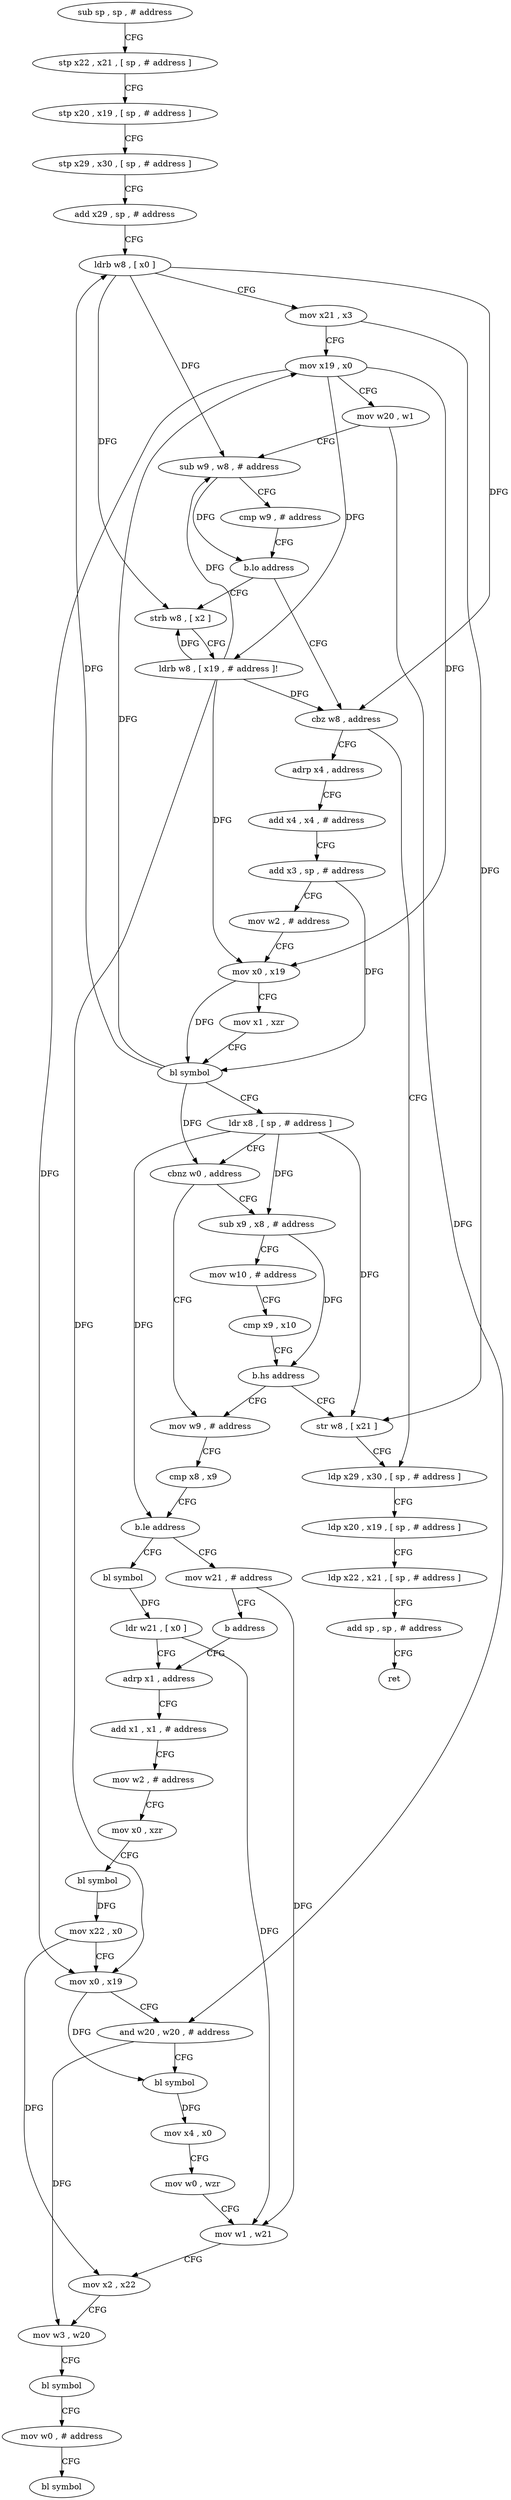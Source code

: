 digraph "func" {
"4203984" [label = "sub sp , sp , # address" ]
"4203988" [label = "stp x22 , x21 , [ sp , # address ]" ]
"4203992" [label = "stp x20 , x19 , [ sp , # address ]" ]
"4203996" [label = "stp x29 , x30 , [ sp , # address ]" ]
"4204000" [label = "add x29 , sp , # address" ]
"4204004" [label = "ldrb w8 , [ x0 ]" ]
"4204008" [label = "mov x21 , x3" ]
"4204012" [label = "mov x19 , x0" ]
"4204016" [label = "mov w20 , w1" ]
"4204020" [label = "sub w9 , w8 , # address" ]
"4204024" [label = "cmp w9 , # address" ]
"4204028" [label = "b.lo address" ]
"4204040" [label = "cbz w8 , address" ]
"4204032" [label = "strb w8 , [ x2 ]" ]
"4204100" [label = "ldp x29 , x30 , [ sp , # address ]" ]
"4204044" [label = "adrp x4 , address" ]
"4204036" [label = "ldrb w8 , [ x19 , # address ]!" ]
"4204104" [label = "ldp x20 , x19 , [ sp , # address ]" ]
"4204108" [label = "ldp x22 , x21 , [ sp , # address ]" ]
"4204112" [label = "add sp , sp , # address" ]
"4204116" [label = "ret" ]
"4204048" [label = "add x4 , x4 , # address" ]
"4204052" [label = "add x3 , sp , # address" ]
"4204056" [label = "mov w2 , # address" ]
"4204060" [label = "mov x0 , x19" ]
"4204064" [label = "mov x1 , xzr" ]
"4204068" [label = "bl symbol" ]
"4204072" [label = "ldr x8 , [ sp , # address ]" ]
"4204076" [label = "cbnz w0 , address" ]
"4204120" [label = "mov w9 , # address" ]
"4204080" [label = "sub x9 , x8 , # address" ]
"4204124" [label = "cmp x8 , x9" ]
"4204128" [label = "b.le address" ]
"4204140" [label = "bl symbol" ]
"4204132" [label = "mov w21 , # address" ]
"4204084" [label = "mov w10 , # address" ]
"4204088" [label = "cmp x9 , x10" ]
"4204092" [label = "b.hs address" ]
"4204096" [label = "str w8 , [ x21 ]" ]
"4204144" [label = "ldr w21 , [ x0 ]" ]
"4204148" [label = "adrp x1 , address" ]
"4204136" [label = "b address" ]
"4204152" [label = "add x1 , x1 , # address" ]
"4204156" [label = "mov w2 , # address" ]
"4204160" [label = "mov x0 , xzr" ]
"4204164" [label = "bl symbol" ]
"4204168" [label = "mov x22 , x0" ]
"4204172" [label = "mov x0 , x19" ]
"4204176" [label = "and w20 , w20 , # address" ]
"4204180" [label = "bl symbol" ]
"4204184" [label = "mov x4 , x0" ]
"4204188" [label = "mov w0 , wzr" ]
"4204192" [label = "mov w1 , w21" ]
"4204196" [label = "mov x2 , x22" ]
"4204200" [label = "mov w3 , w20" ]
"4204204" [label = "bl symbol" ]
"4204208" [label = "mov w0 , # address" ]
"4204212" [label = "bl symbol" ]
"4203984" -> "4203988" [ label = "CFG" ]
"4203988" -> "4203992" [ label = "CFG" ]
"4203992" -> "4203996" [ label = "CFG" ]
"4203996" -> "4204000" [ label = "CFG" ]
"4204000" -> "4204004" [ label = "CFG" ]
"4204004" -> "4204008" [ label = "CFG" ]
"4204004" -> "4204020" [ label = "DFG" ]
"4204004" -> "4204040" [ label = "DFG" ]
"4204004" -> "4204032" [ label = "DFG" ]
"4204008" -> "4204012" [ label = "CFG" ]
"4204008" -> "4204096" [ label = "DFG" ]
"4204012" -> "4204016" [ label = "CFG" ]
"4204012" -> "4204036" [ label = "DFG" ]
"4204012" -> "4204060" [ label = "DFG" ]
"4204012" -> "4204172" [ label = "DFG" ]
"4204016" -> "4204020" [ label = "CFG" ]
"4204016" -> "4204176" [ label = "DFG" ]
"4204020" -> "4204024" [ label = "CFG" ]
"4204020" -> "4204028" [ label = "DFG" ]
"4204024" -> "4204028" [ label = "CFG" ]
"4204028" -> "4204040" [ label = "CFG" ]
"4204028" -> "4204032" [ label = "CFG" ]
"4204040" -> "4204100" [ label = "CFG" ]
"4204040" -> "4204044" [ label = "CFG" ]
"4204032" -> "4204036" [ label = "CFG" ]
"4204100" -> "4204104" [ label = "CFG" ]
"4204044" -> "4204048" [ label = "CFG" ]
"4204036" -> "4204040" [ label = "DFG" ]
"4204036" -> "4204020" [ label = "DFG" ]
"4204036" -> "4204032" [ label = "DFG" ]
"4204036" -> "4204060" [ label = "DFG" ]
"4204036" -> "4204172" [ label = "DFG" ]
"4204104" -> "4204108" [ label = "CFG" ]
"4204108" -> "4204112" [ label = "CFG" ]
"4204112" -> "4204116" [ label = "CFG" ]
"4204048" -> "4204052" [ label = "CFG" ]
"4204052" -> "4204056" [ label = "CFG" ]
"4204052" -> "4204068" [ label = "DFG" ]
"4204056" -> "4204060" [ label = "CFG" ]
"4204060" -> "4204064" [ label = "CFG" ]
"4204060" -> "4204068" [ label = "DFG" ]
"4204064" -> "4204068" [ label = "CFG" ]
"4204068" -> "4204072" [ label = "CFG" ]
"4204068" -> "4204004" [ label = "DFG" ]
"4204068" -> "4204012" [ label = "DFG" ]
"4204068" -> "4204076" [ label = "DFG" ]
"4204072" -> "4204076" [ label = "CFG" ]
"4204072" -> "4204128" [ label = "DFG" ]
"4204072" -> "4204080" [ label = "DFG" ]
"4204072" -> "4204096" [ label = "DFG" ]
"4204076" -> "4204120" [ label = "CFG" ]
"4204076" -> "4204080" [ label = "CFG" ]
"4204120" -> "4204124" [ label = "CFG" ]
"4204080" -> "4204084" [ label = "CFG" ]
"4204080" -> "4204092" [ label = "DFG" ]
"4204124" -> "4204128" [ label = "CFG" ]
"4204128" -> "4204140" [ label = "CFG" ]
"4204128" -> "4204132" [ label = "CFG" ]
"4204140" -> "4204144" [ label = "DFG" ]
"4204132" -> "4204136" [ label = "CFG" ]
"4204132" -> "4204192" [ label = "DFG" ]
"4204084" -> "4204088" [ label = "CFG" ]
"4204088" -> "4204092" [ label = "CFG" ]
"4204092" -> "4204120" [ label = "CFG" ]
"4204092" -> "4204096" [ label = "CFG" ]
"4204096" -> "4204100" [ label = "CFG" ]
"4204144" -> "4204148" [ label = "CFG" ]
"4204144" -> "4204192" [ label = "DFG" ]
"4204148" -> "4204152" [ label = "CFG" ]
"4204136" -> "4204148" [ label = "CFG" ]
"4204152" -> "4204156" [ label = "CFG" ]
"4204156" -> "4204160" [ label = "CFG" ]
"4204160" -> "4204164" [ label = "CFG" ]
"4204164" -> "4204168" [ label = "DFG" ]
"4204168" -> "4204172" [ label = "CFG" ]
"4204168" -> "4204196" [ label = "DFG" ]
"4204172" -> "4204176" [ label = "CFG" ]
"4204172" -> "4204180" [ label = "DFG" ]
"4204176" -> "4204180" [ label = "CFG" ]
"4204176" -> "4204200" [ label = "DFG" ]
"4204180" -> "4204184" [ label = "DFG" ]
"4204184" -> "4204188" [ label = "CFG" ]
"4204188" -> "4204192" [ label = "CFG" ]
"4204192" -> "4204196" [ label = "CFG" ]
"4204196" -> "4204200" [ label = "CFG" ]
"4204200" -> "4204204" [ label = "CFG" ]
"4204204" -> "4204208" [ label = "CFG" ]
"4204208" -> "4204212" [ label = "CFG" ]
}

